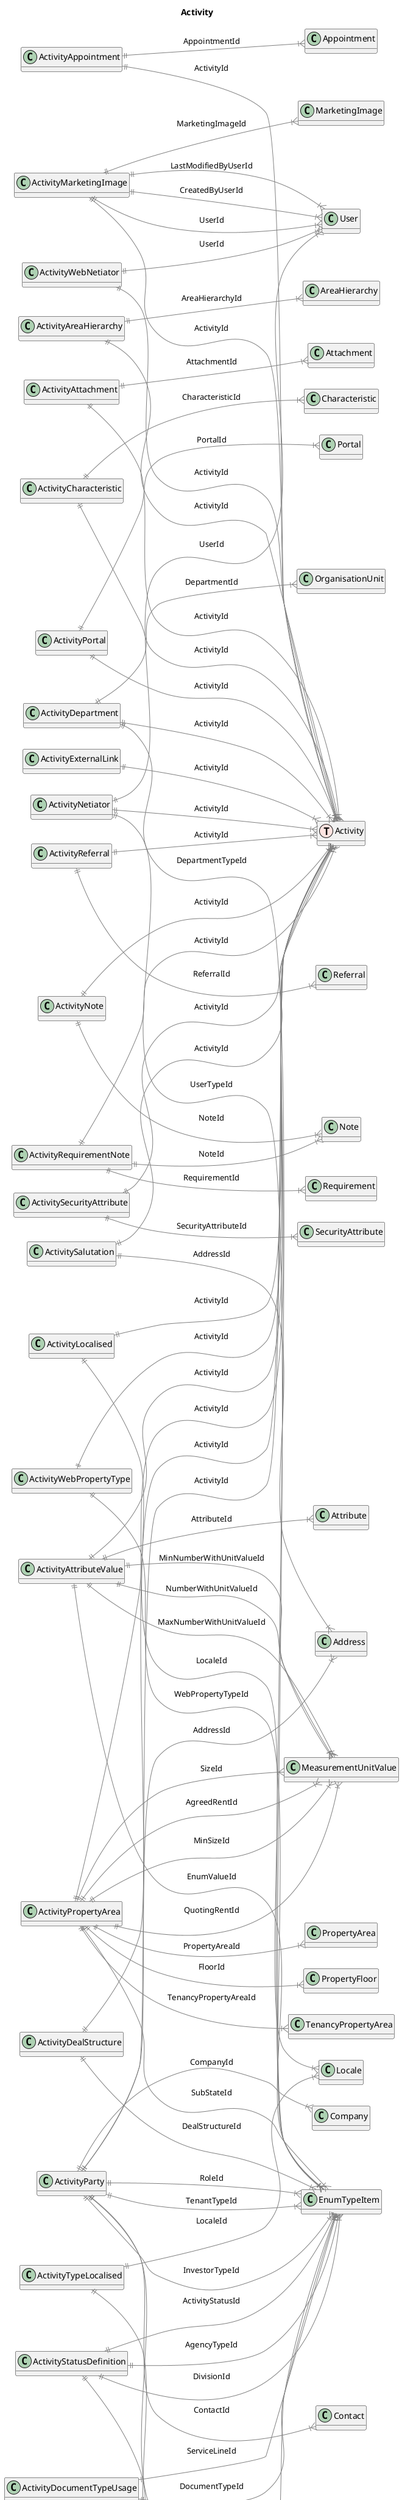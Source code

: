 @startuml

title Activity

left to right direction

!define table(x) class x << (T,mistyrose) >>   
!define view(x) class x << (V,lightblue) >>   
!define table(x) class x << (T,mistyrose) >>  
!define tr(x) class x << (R,red) >>  
!define tf(x) class x << (F,darkorange) >>   
!define af(x) class x << (F,white) >>   
!define fn(x) class x << (F,plum) >>   
!define fs(x) class x << (F,tan) >>   
!define ft(x) class x << (F,wheat) >>   
!define if(x) class x << (F,gaisboro) >>   
!define p(x) class x << (P,indianred) >>   
!define pc(x) class x << (P,lemonshiffon) >>   
!define x(x) class x << (P,linen) >>     
!define primary_key(x) <<pk>> <u>x</u>
!define foreign_key(x) <<fk>> <b>x</b>
!define link( k, y) k }--||  y
hide methods   
hide stereotypes  
skinparam classarrowcolor gray  

table( Activity)
{
    primary : key(Id)
}

ActivityAppointment ||--|{ Activity : ActivityId
ActivityAppointment ||--|{ Appointment : AppointmentId

ActivityAreaHierarchy ||--|{ Activity : ActivityId
ActivityAreaHierarchy ||--|{ AreaHierarchy : AreaHierarchyId
ActivityAttachment ||--|{ Activity : ActivityId
ActivityAttachment ||--|{ Attachment : AttachmentId
ActivityAttributeValue ||--|{ Activity : ActivityId
ActivityAttributeValue ||--|{ Attribute : AttributeId
ActivityAttributeValue ||--|{ EnumTypeItem : EnumValueId
ActivityAttributeValue ||--|{ MeasurementUnitValue : MaxNumberWithUnitValueId
ActivityAttributeValue ||--|{ MeasurementUnitValue : MinNumberWithUnitValueId
ActivityAttributeValue ||--|{ MeasurementUnitValue : NumberWithUnitValueId
ActivityCharacteristic ||--|{ Activity : ActivityId
ActivityCharacteristic ||--|{ Characteristic : CharacteristicId
ActivityDealStructure ||--|{  Activity : ActivityId
ActivityDealStructure ||--|{  EnumTypeItem : DealStructureId
ActivityDepartment ||--|{ Activity : ActivityId
ActivityDepartment ||--|{ EnumTypeItem : DepartmentTypeId
ActivityDepartment ||--|{ OrganisationUnit : DepartmentId
ActivityDocumentTypeUsage ||--|{ Country : CountryId
ActivityDocumentTypeUsage ||--|{ EnumTypeItem : DocumentTypeId
ActivityDocumentTypeUsage ||--|{ EnumTypeItem : ServiceLineId
ActivityExternalLink ||--|{ Activity : ActivityId
ActivityLocalised ||--|{ Activity : ActivityId
ActivityLocalised ||--|{ Locale : LocaleId
ActivityMarketingImage ||--|{ Activity : ActivityId
ActivityMarketingImage ||--|{ MarketingImage : MarketingImageId
ActivityMarketingImage ||--|{ User : CreatedByUserId
ActivityMarketingImage ||--|{ User : LastModifiedByUserId
ActivityMarketingImage ||--|{ User : UserId
ActivityNetiator ||--|{ Activity : ActivityId
ActivityNetiator ||--|{ EnumTypeItem : UserTypeId
ActivityNetiator ||--|{ User : UserId
ActivityNote ||--|{  Activity : ActivityId
ActivityNote ||--|{  Note : NoteId
ActivityParty ||--|{  Activity : ActivityId
ActivityParty ||--|{ Address : AddressId
ActivityParty ||--|{ Company : CompanyId
ActivityParty ||--|{ Contact : ContactId
ActivityParty ||--|{ Country : HeadOfficeLocationId
ActivityParty ||--|{ EnumTypeItem : InvestorTypeId
ActivityParty ||--|{ EnumTypeItem : RoleId
ActivityParty ||--|{ EnumTypeItem : TenantTypeId
ActivityPortal ||--|{ Activity : ActivityId
ActivityPortal ||--|{ Portal : PortalId
ActivityPropertyArea ||--|{ Activity : ActivityId
ActivityPropertyArea ||--|{ EnumTypeItem : SubStateId
ActivityPropertyArea ||--|{ MeasurementUnitValue : AgreedRentId
ActivityPropertyArea ||--|{ MeasurementUnitValue : MinSizeId
ActivityPropertyArea ||--|{ MeasurementUnitValue : QuotingRentId
ActivityPropertyArea ||--|{ MeasurementUnitValue : SizeId
ActivityPropertyArea ||--|{ PropertyArea : PropertyAreaId
ActivityPropertyArea ||--|{ PropertyFloor : FloorId
ActivityPropertyArea ||--|{ TenancyPropertyArea : TenancyPropertyAreaId
ActivityReferral ||--|{ Activity : ActivityId
ActivityReferral ||--|{ Referral : ReferralId
ActivityRequirementNote ||--|{ Activity : ActivityId
ActivityRequirementNote ||--|{ Note : NoteId
ActivityRequirementNote ||--|{ Requirement : RequirementId
ActivitySalutation ||--|{ Activity : ActivityId
ActivitySalutation ||--|{ Address : AddressId
ActivitySecurityAttribute ||--|{ Activity : ActivityId
ActivitySecurityAttribute ||--|{ SecurityAttribute : SecurityAttributeId
ActivityServiceLineDefinition ||--|{ ActivityType : ActivityTypeId
ActivityServiceLineDefinition ||--|{ EnumTypeItem : ServiceLineId
ActivityStatusDefinition ||--|{ ActivityType : ActivityTypeId
ActivityStatusDefinition ||--|{ EnumTypeItem : ActivityStatusId
ActivityStatusDefinition ||--|{ EnumTypeItem : AgencyTypeId
ActivityStatusDefinition ||--|{ EnumTypeItem : DivisionId
ActivityTypeDefinition ||--|{ ActivityType : ActivityTypeId
ActivityTypeDefinition ||--|{ Country : CountryId
ActivityTypeDefinition ||--|{ PropertyType : PropertyTypeId
ActivityTypeLocalised ||--|{ ActivityType : ActivityTypeId
ActivityTypeLocalised ||--|{ Locale : LocaleId
ActivityWebNetiator ||--|{ Activity : ActivityId
ActivityWebNetiator ||--|{ User : UserId
ActivityWebPropertyType ||--|{ Activity : ActivityId
ActivityWebPropertyType ||--|{ EnumTypeItem : WebPropertyTypeId

@enduml